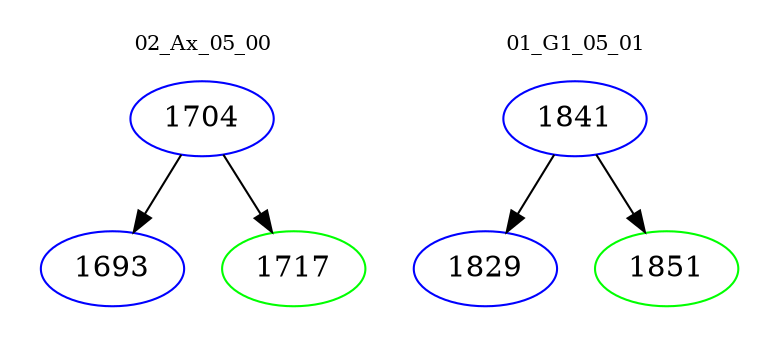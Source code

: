 digraph{
subgraph cluster_0 {
color = white
label = "02_Ax_05_00";
fontsize=10;
T0_1704 [label="1704", color="blue"]
T0_1704 -> T0_1693 [color="black"]
T0_1693 [label="1693", color="blue"]
T0_1704 -> T0_1717 [color="black"]
T0_1717 [label="1717", color="green"]
}
subgraph cluster_1 {
color = white
label = "01_G1_05_01";
fontsize=10;
T1_1841 [label="1841", color="blue"]
T1_1841 -> T1_1829 [color="black"]
T1_1829 [label="1829", color="blue"]
T1_1841 -> T1_1851 [color="black"]
T1_1851 [label="1851", color="green"]
}
}
